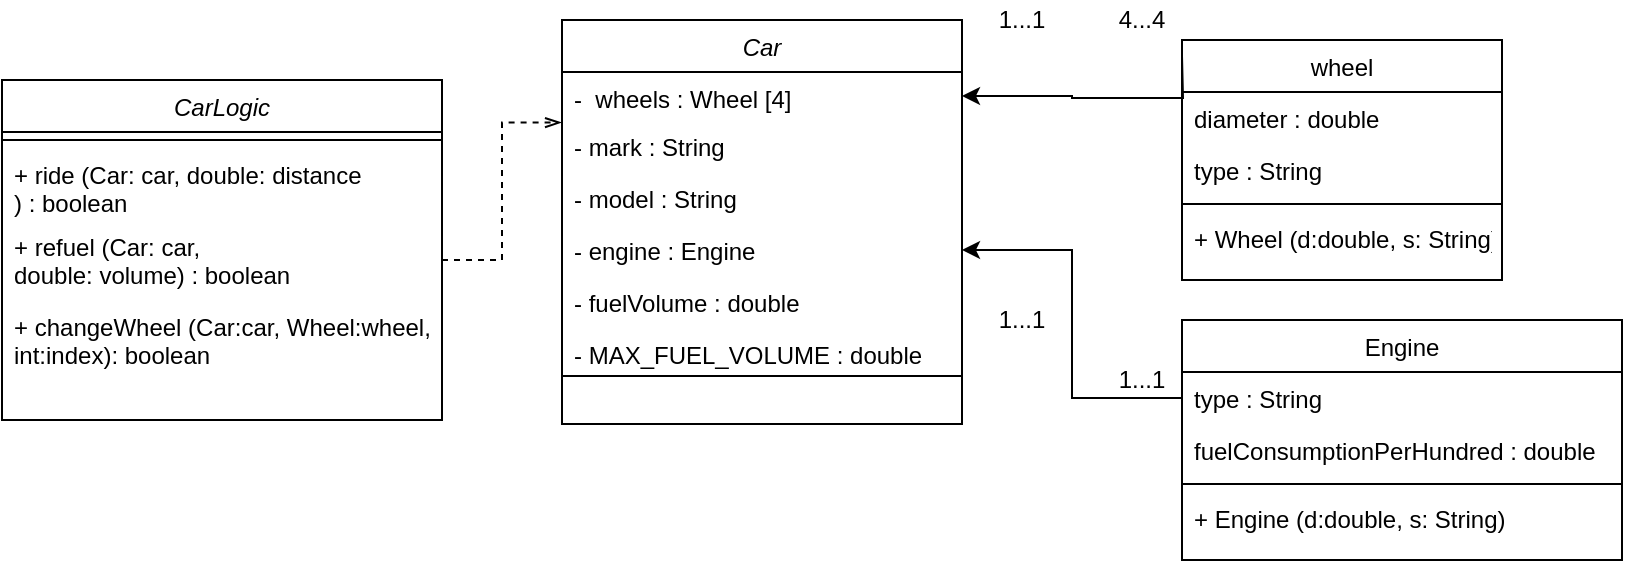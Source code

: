 <mxfile version="14.8.0" type="device"><diagram id="C5RBs43oDa-KdzZeNtuy" name="Page-1"><mxGraphModel dx="942" dy="641" grid="1" gridSize="10" guides="1" tooltips="1" connect="1" arrows="1" fold="1" page="1" pageScale="1" pageWidth="1169" pageHeight="1654" math="0" shadow="0"><root><mxCell id="WIyWlLk6GJQsqaUBKTNV-0"/><mxCell id="WIyWlLk6GJQsqaUBKTNV-1" parent="WIyWlLk6GJQsqaUBKTNV-0"/><mxCell id="x3byzYVeIKQK38YBOtXo-4" style="edgeStyle=orthogonalEdgeStyle;rounded=0;orthogonalLoop=1;jettySize=auto;html=1;exitX=0.5;exitY=0;exitDx=0;exitDy=0;entryX=0.5;entryY=0;entryDx=0;entryDy=0;" parent="WIyWlLk6GJQsqaUBKTNV-1" source="zkfFHV4jXpPFQw0GAbJ--0" target="zkfFHV4jXpPFQw0GAbJ--0" edge="1"><mxGeometry relative="1" as="geometry"><mxPoint x="690.167" y="690" as="targetPoint"/></mxGeometry></mxCell><mxCell id="zkfFHV4jXpPFQw0GAbJ--0" value="Car" style="swimlane;fontStyle=2;align=center;verticalAlign=top;childLayout=stackLayout;horizontal=1;startSize=26;horizontalStack=0;resizeParent=1;resizeLast=0;collapsible=1;marginBottom=0;rounded=0;shadow=0;strokeWidth=1;" parent="WIyWlLk6GJQsqaUBKTNV-1" vertex="1"><mxGeometry x="560" y="510" width="200" height="202" as="geometry"><mxRectangle x="230" y="140" width="160" height="26" as="alternateBounds"/></mxGeometry></mxCell><mxCell id="zkfFHV4jXpPFQw0GAbJ--1" value="-  wheels : Wheel [4] " style="text;align=left;verticalAlign=top;spacingLeft=4;spacingRight=4;overflow=hidden;rotatable=0;points=[[0,0.5],[1,0.5]];portConstraint=eastwest;" parent="zkfFHV4jXpPFQw0GAbJ--0" vertex="1"><mxGeometry y="26" width="200" height="24" as="geometry"/></mxCell><mxCell id="x3byzYVeIKQK38YBOtXo-5" value="- mark : String" style="text;align=left;verticalAlign=top;spacingLeft=4;spacingRight=4;overflow=hidden;rotatable=0;points=[[0,0.5],[1,0.5]];portConstraint=eastwest;" parent="zkfFHV4jXpPFQw0GAbJ--0" vertex="1"><mxGeometry y="50" width="200" height="26" as="geometry"/></mxCell><mxCell id="x3byzYVeIKQK38YBOtXo-6" value="- model : String" style="text;align=left;verticalAlign=top;spacingLeft=4;spacingRight=4;overflow=hidden;rotatable=0;points=[[0,0.5],[1,0.5]];portConstraint=eastwest;" parent="zkfFHV4jXpPFQw0GAbJ--0" vertex="1"><mxGeometry y="76" width="200" height="26" as="geometry"/></mxCell><mxCell id="x3byzYVeIKQK38YBOtXo-7" value="- engine : Engine" style="text;align=left;verticalAlign=top;spacingLeft=4;spacingRight=4;overflow=hidden;rotatable=0;points=[[0,0.5],[1,0.5]];portConstraint=eastwest;" parent="zkfFHV4jXpPFQw0GAbJ--0" vertex="1"><mxGeometry y="102" width="200" height="26" as="geometry"/></mxCell><mxCell id="x3byzYVeIKQK38YBOtXo-8" value="- fuelVolume : double" style="text;align=left;verticalAlign=top;spacingLeft=4;spacingRight=4;overflow=hidden;rotatable=0;points=[[0,0.5],[1,0.5]];portConstraint=eastwest;" parent="zkfFHV4jXpPFQw0GAbJ--0" vertex="1"><mxGeometry y="128" width="200" height="26" as="geometry"/></mxCell><mxCell id="x3byzYVeIKQK38YBOtXo-10" value="- MAX_FUEL_VOLUME : double" style="text;align=left;verticalAlign=top;spacingLeft=4;spacingRight=4;overflow=hidden;rotatable=0;points=[[0,0.5],[1,0.5]];portConstraint=eastwest;rounded=0;shadow=0;html=0;" parent="zkfFHV4jXpPFQw0GAbJ--0" vertex="1"><mxGeometry y="154" width="200" height="20" as="geometry"/></mxCell><mxCell id="zkfFHV4jXpPFQw0GAbJ--4" value="" style="line;html=1;strokeWidth=1;align=left;verticalAlign=middle;spacingTop=-1;spacingLeft=3;spacingRight=3;rotatable=0;labelPosition=right;points=[];portConstraint=eastwest;" parent="zkfFHV4jXpPFQw0GAbJ--0" vertex="1"><mxGeometry y="174" width="200" height="8" as="geometry"/></mxCell><mxCell id="zkfFHV4jXpPFQw0GAbJ--17" value="wheel" style="swimlane;fontStyle=0;align=center;verticalAlign=top;childLayout=stackLayout;horizontal=1;startSize=26;horizontalStack=0;resizeParent=1;resizeLast=0;collapsible=1;marginBottom=0;rounded=0;shadow=0;strokeWidth=1;" parent="WIyWlLk6GJQsqaUBKTNV-1" vertex="1"><mxGeometry x="870" y="520" width="160" height="120" as="geometry"><mxRectangle x="550" y="140" width="160" height="26" as="alternateBounds"/></mxGeometry></mxCell><mxCell id="zkfFHV4jXpPFQw0GAbJ--18" value="diameter : double" style="text;align=left;verticalAlign=top;spacingLeft=4;spacingRight=4;overflow=hidden;rotatable=0;points=[[0,0.5],[1,0.5]];portConstraint=eastwest;" parent="zkfFHV4jXpPFQw0GAbJ--17" vertex="1"><mxGeometry y="26" width="160" height="26" as="geometry"/></mxCell><mxCell id="zkfFHV4jXpPFQw0GAbJ--19" value="type : String" style="text;align=left;verticalAlign=top;spacingLeft=4;spacingRight=4;overflow=hidden;rotatable=0;points=[[0,0.5],[1,0.5]];portConstraint=eastwest;rounded=0;shadow=0;html=0;" parent="zkfFHV4jXpPFQw0GAbJ--17" vertex="1"><mxGeometry y="52" width="160" height="26" as="geometry"/></mxCell><mxCell id="zkfFHV4jXpPFQw0GAbJ--23" value="" style="line;html=1;strokeWidth=1;align=left;verticalAlign=middle;spacingTop=-1;spacingLeft=3;spacingRight=3;rotatable=0;labelPosition=right;points=[];portConstraint=eastwest;" parent="zkfFHV4jXpPFQw0GAbJ--17" vertex="1"><mxGeometry y="78" width="160" height="8" as="geometry"/></mxCell><mxCell id="x3byzYVeIKQK38YBOtXo-9" value="+ Wheel (d:double, s: String)" style="text;align=left;verticalAlign=top;spacingLeft=4;spacingRight=4;overflow=hidden;rotatable=0;points=[[0,0.5],[1,0.5]];portConstraint=eastwest;rounded=0;shadow=0;html=0;" parent="zkfFHV4jXpPFQw0GAbJ--17" vertex="1"><mxGeometry y="86" width="160" height="26" as="geometry"/></mxCell><mxCell id="x3byzYVeIKQK38YBOtXo-15" style="edgeStyle=orthogonalEdgeStyle;rounded=0;orthogonalLoop=1;jettySize=auto;html=1;entryX=1;entryY=0.5;entryDx=0;entryDy=0;" parent="WIyWlLk6GJQsqaUBKTNV-1" target="zkfFHV4jXpPFQw0GAbJ--1" edge="1"><mxGeometry relative="1" as="geometry"><mxPoint x="870" y="528" as="sourcePoint"/></mxGeometry></mxCell><mxCell id="x3byzYVeIKQK38YBOtXo-16" value="1...1" style="text;html=1;strokeColor=none;fillColor=none;align=center;verticalAlign=middle;whiteSpace=wrap;rounded=0;" parent="WIyWlLk6GJQsqaUBKTNV-1" vertex="1"><mxGeometry x="770" y="650" width="40" height="20" as="geometry"/></mxCell><mxCell id="x3byzYVeIKQK38YBOtXo-17" value="4...4" style="text;html=1;strokeColor=none;fillColor=none;align=center;verticalAlign=middle;whiteSpace=wrap;rounded=0;" parent="WIyWlLk6GJQsqaUBKTNV-1" vertex="1"><mxGeometry x="830" y="500" width="40" height="20" as="geometry"/></mxCell><mxCell id="x3byzYVeIKQK38YBOtXo-18" value="Engine" style="swimlane;fontStyle=0;align=center;verticalAlign=top;childLayout=stackLayout;horizontal=1;startSize=26;horizontalStack=0;resizeParent=1;resizeLast=0;collapsible=1;marginBottom=0;rounded=0;shadow=0;strokeWidth=1;" parent="WIyWlLk6GJQsqaUBKTNV-1" vertex="1"><mxGeometry x="870" y="660" width="220" height="120" as="geometry"><mxRectangle x="550" y="140" width="160" height="26" as="alternateBounds"/></mxGeometry></mxCell><mxCell id="x3byzYVeIKQK38YBOtXo-20" value="type : String" style="text;align=left;verticalAlign=top;spacingLeft=4;spacingRight=4;overflow=hidden;rotatable=0;points=[[0,0.5],[1,0.5]];portConstraint=eastwest;rounded=0;shadow=0;html=0;" parent="x3byzYVeIKQK38YBOtXo-18" vertex="1"><mxGeometry y="26" width="220" height="26" as="geometry"/></mxCell><mxCell id="x3byzYVeIKQK38YBOtXo-19" value="fuelConsumptionPerHundred : double" style="text;align=left;verticalAlign=top;spacingLeft=4;spacingRight=4;overflow=hidden;rotatable=0;points=[[0,0.5],[1,0.5]];portConstraint=eastwest;" parent="x3byzYVeIKQK38YBOtXo-18" vertex="1"><mxGeometry y="52" width="220" height="26" as="geometry"/></mxCell><mxCell id="x3byzYVeIKQK38YBOtXo-21" value="" style="line;html=1;strokeWidth=1;align=left;verticalAlign=middle;spacingTop=-1;spacingLeft=3;spacingRight=3;rotatable=0;labelPosition=right;points=[];portConstraint=eastwest;" parent="x3byzYVeIKQK38YBOtXo-18" vertex="1"><mxGeometry y="78" width="220" height="8" as="geometry"/></mxCell><mxCell id="x3byzYVeIKQK38YBOtXo-22" value="+ Engine (d:double, s: String)" style="text;align=left;verticalAlign=top;spacingLeft=4;spacingRight=4;overflow=hidden;rotatable=0;points=[[0,0.5],[1,0.5]];portConstraint=eastwest;rounded=0;shadow=0;html=0;" parent="x3byzYVeIKQK38YBOtXo-18" vertex="1"><mxGeometry y="86" width="220" height="26" as="geometry"/></mxCell><mxCell id="x3byzYVeIKQK38YBOtXo-26" style="edgeStyle=orthogonalEdgeStyle;rounded=0;orthogonalLoop=1;jettySize=auto;html=1;exitX=0;exitY=0.5;exitDx=0;exitDy=0;" parent="WIyWlLk6GJQsqaUBKTNV-1" source="x3byzYVeIKQK38YBOtXo-20" target="x3byzYVeIKQK38YBOtXo-7" edge="1"><mxGeometry relative="1" as="geometry"/></mxCell><mxCell id="x3byzYVeIKQK38YBOtXo-27" value="1...1" style="text;html=1;strokeColor=none;fillColor=none;align=center;verticalAlign=middle;whiteSpace=wrap;rounded=0;" parent="WIyWlLk6GJQsqaUBKTNV-1" vertex="1"><mxGeometry x="770" y="500" width="40" height="20" as="geometry"/></mxCell><mxCell id="x3byzYVeIKQK38YBOtXo-28" value="1...1" style="text;html=1;strokeColor=none;fillColor=none;align=center;verticalAlign=middle;whiteSpace=wrap;rounded=0;" parent="WIyWlLk6GJQsqaUBKTNV-1" vertex="1"><mxGeometry x="830" y="680" width="40" height="20" as="geometry"/></mxCell><mxCell id="x3byzYVeIKQK38YBOtXo-34" value="CarLogic" style="swimlane;fontStyle=2;align=center;verticalAlign=top;childLayout=stackLayout;horizontal=1;startSize=26;horizontalStack=0;resizeParent=1;resizeLast=0;collapsible=1;marginBottom=0;rounded=0;shadow=0;strokeWidth=1;" parent="WIyWlLk6GJQsqaUBKTNV-1" vertex="1"><mxGeometry x="280" y="540" width="220" height="170" as="geometry"><mxRectangle x="230" y="140" width="160" height="26" as="alternateBounds"/></mxGeometry></mxCell><mxCell id="x3byzYVeIKQK38YBOtXo-44" value="" style="line;html=1;strokeWidth=1;align=left;verticalAlign=middle;spacingTop=-1;spacingLeft=3;spacingRight=3;rotatable=0;labelPosition=right;points=[];portConstraint=eastwest;" parent="x3byzYVeIKQK38YBOtXo-34" vertex="1"><mxGeometry y="26" width="220" height="8" as="geometry"/></mxCell><mxCell id="x3byzYVeIKQK38YBOtXo-45" value="+ ride (Car: car, double: distance&#10;) : boolean" style="text;align=left;verticalAlign=top;spacingLeft=4;spacingRight=4;overflow=hidden;rotatable=0;points=[[0,0.5],[1,0.5]];portConstraint=eastwest;rounded=0;shadow=0;html=0;" parent="x3byzYVeIKQK38YBOtXo-34" vertex="1"><mxGeometry y="34" width="220" height="36" as="geometry"/></mxCell><mxCell id="x3byzYVeIKQK38YBOtXo-46" value="+ refuel (Car: car, &#10;double: volume) : boolean" style="text;align=left;verticalAlign=top;spacingLeft=4;spacingRight=4;overflow=hidden;rotatable=0;points=[[0,0.5],[1,0.5]];portConstraint=eastwest;rounded=0;shadow=0;html=0;" parent="x3byzYVeIKQK38YBOtXo-34" vertex="1"><mxGeometry y="70" width="220" height="40" as="geometry"/></mxCell><mxCell id="x3byzYVeIKQK38YBOtXo-48" value="+ changeWheel (Car:car, Wheel:wheel, &#10;int:index): boolean" style="text;align=left;verticalAlign=top;spacingLeft=4;spacingRight=4;overflow=hidden;rotatable=0;points=[[0,0.5],[1,0.5]];portConstraint=eastwest;rounded=0;shadow=0;html=0;" parent="x3byzYVeIKQK38YBOtXo-34" vertex="1"><mxGeometry y="110" width="220" height="40" as="geometry"/></mxCell><mxCell id="x3byzYVeIKQK38YBOtXo-51" style="edgeStyle=orthogonalEdgeStyle;rounded=0;orthogonalLoop=1;jettySize=auto;html=1;dashed=1;endArrow=openThin;endFill=0;exitX=1;exitY=0.5;exitDx=0;exitDy=0;entryX=-0.002;entryY=0.05;entryDx=0;entryDy=0;entryPerimeter=0;" parent="WIyWlLk6GJQsqaUBKTNV-1" source="x3byzYVeIKQK38YBOtXo-46" target="x3byzYVeIKQK38YBOtXo-5" edge="1"><mxGeometry relative="1" as="geometry"><mxPoint x="670" y="390" as="sourcePoint"/><mxPoint x="550" y="620" as="targetPoint"/></mxGeometry></mxCell></root></mxGraphModel></diagram></mxfile>